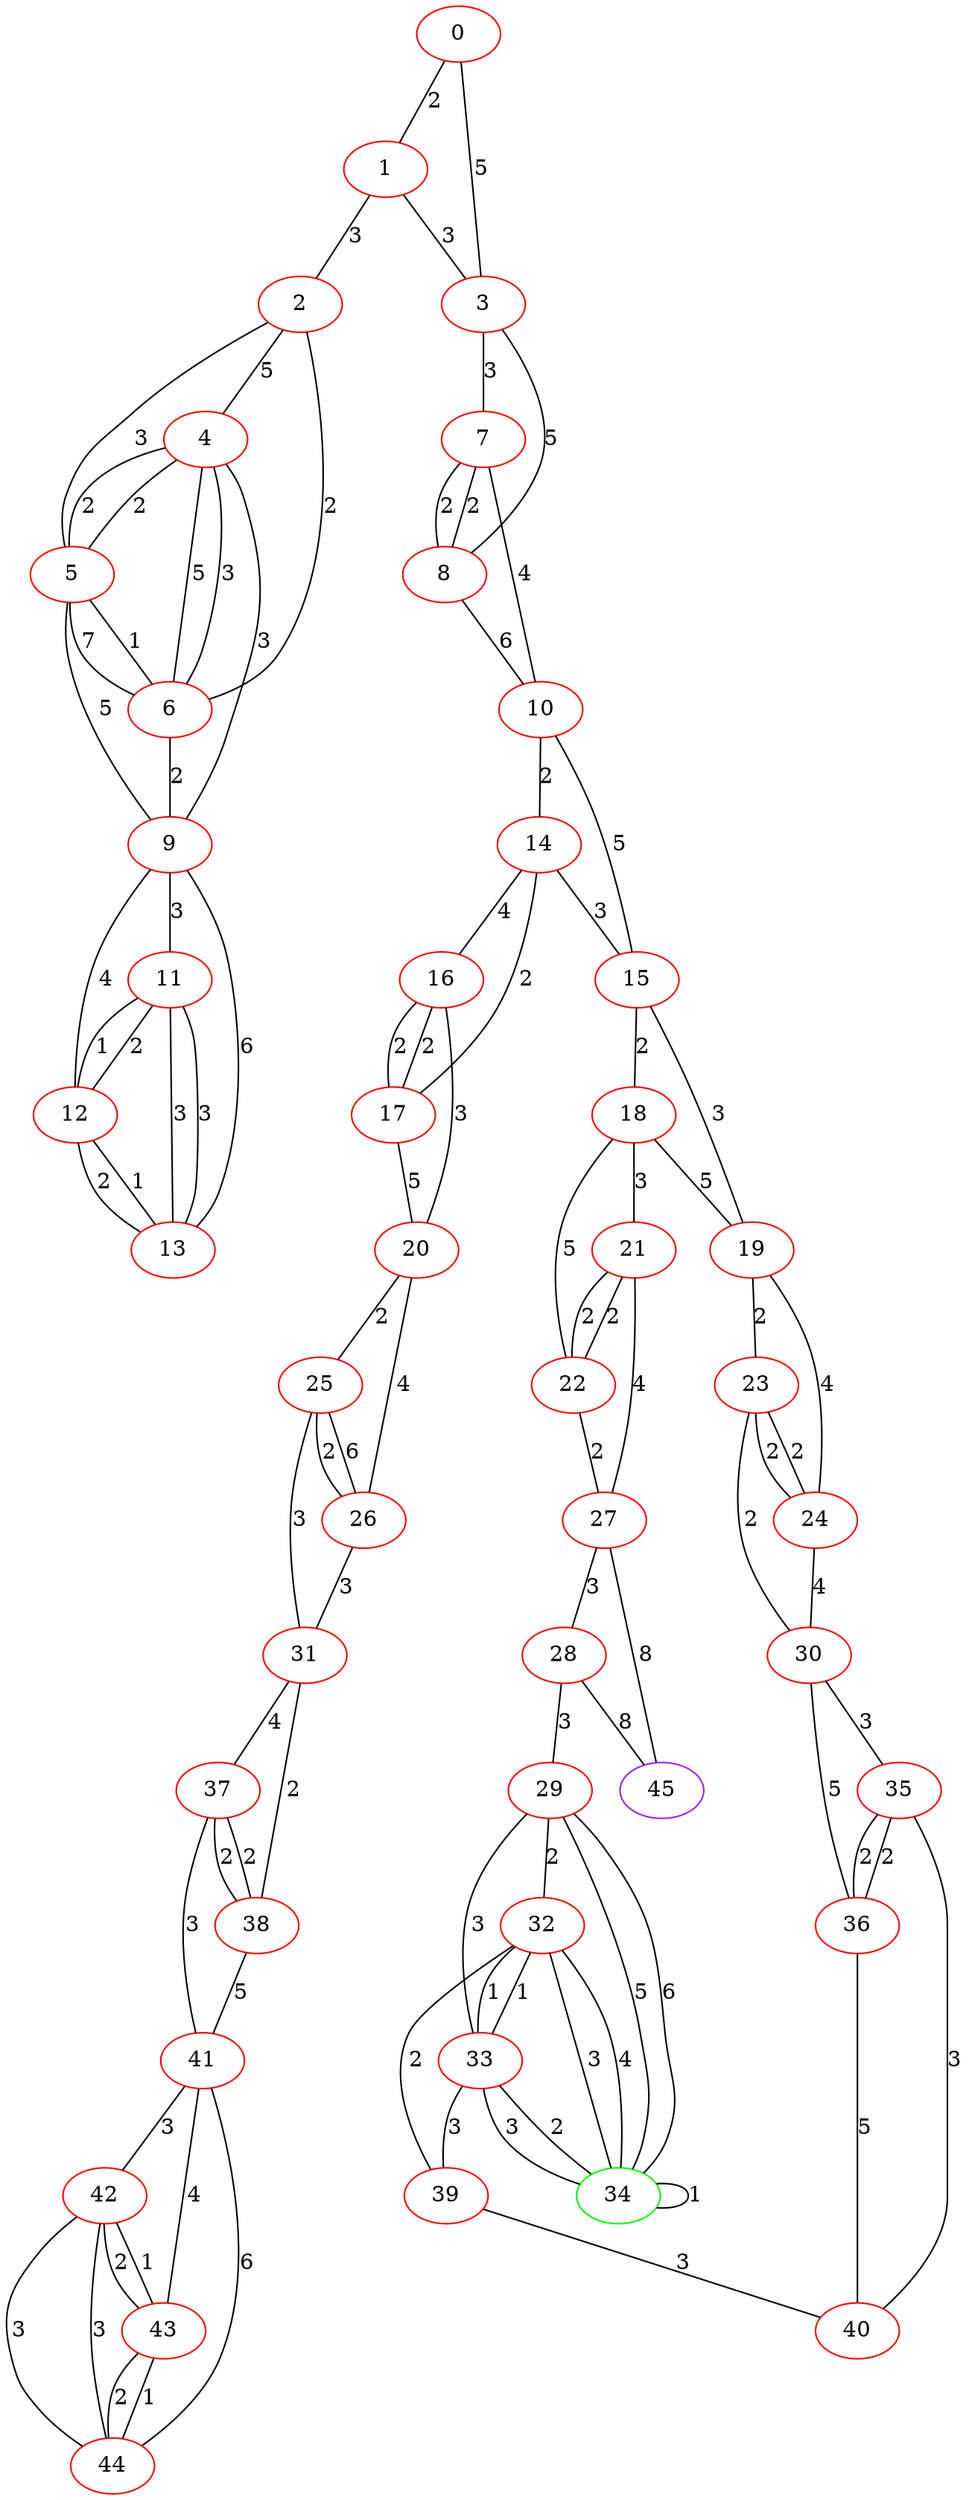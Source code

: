 graph "" {
0 [color=red, weight=1];
1 [color=red, weight=1];
2 [color=red, weight=1];
3 [color=red, weight=1];
4 [color=red, weight=1];
5 [color=red, weight=1];
6 [color=red, weight=1];
7 [color=red, weight=1];
8 [color=red, weight=1];
9 [color=red, weight=1];
10 [color=red, weight=1];
11 [color=red, weight=1];
12 [color=red, weight=1];
13 [color=red, weight=1];
14 [color=red, weight=1];
15 [color=red, weight=1];
16 [color=red, weight=1];
17 [color=red, weight=1];
18 [color=red, weight=1];
19 [color=red, weight=1];
20 [color=red, weight=1];
21 [color=red, weight=1];
22 [color=red, weight=1];
23 [color=red, weight=1];
24 [color=red, weight=1];
25 [color=red, weight=1];
26 [color=red, weight=1];
27 [color=red, weight=1];
28 [color=red, weight=1];
29 [color=red, weight=1];
30 [color=red, weight=1];
31 [color=red, weight=1];
32 [color=red, weight=1];
33 [color=red, weight=1];
34 [color=green, weight=2];
35 [color=red, weight=1];
36 [color=red, weight=1];
37 [color=red, weight=1];
38 [color=red, weight=1];
39 [color=red, weight=1];
40 [color=red, weight=1];
41 [color=red, weight=1];
42 [color=red, weight=1];
43 [color=red, weight=1];
44 [color=red, weight=1];
45 [color=purple, weight=4];
0 -- 1  [key=0, label=2];
0 -- 3  [key=0, label=5];
1 -- 2  [key=0, label=3];
1 -- 3  [key=0, label=3];
2 -- 4  [key=0, label=5];
2 -- 5  [key=0, label=3];
2 -- 6  [key=0, label=2];
3 -- 8  [key=0, label=5];
3 -- 7  [key=0, label=3];
4 -- 9  [key=0, label=3];
4 -- 5  [key=0, label=2];
4 -- 5  [key=1, label=2];
4 -- 6  [key=0, label=5];
4 -- 6  [key=1, label=3];
5 -- 9  [key=0, label=5];
5 -- 6  [key=0, label=7];
5 -- 6  [key=1, label=1];
6 -- 9  [key=0, label=2];
7 -- 8  [key=0, label=2];
7 -- 8  [key=1, label=2];
7 -- 10  [key=0, label=4];
8 -- 10  [key=0, label=6];
9 -- 11  [key=0, label=3];
9 -- 12  [key=0, label=4];
9 -- 13  [key=0, label=6];
10 -- 14  [key=0, label=2];
10 -- 15  [key=0, label=5];
11 -- 12  [key=0, label=2];
11 -- 12  [key=1, label=1];
11 -- 13  [key=0, label=3];
11 -- 13  [key=1, label=3];
12 -- 13  [key=0, label=1];
12 -- 13  [key=1, label=2];
14 -- 16  [key=0, label=4];
14 -- 17  [key=0, label=2];
14 -- 15  [key=0, label=3];
15 -- 19  [key=0, label=3];
15 -- 18  [key=0, label=2];
16 -- 17  [key=0, label=2];
16 -- 17  [key=1, label=2];
16 -- 20  [key=0, label=3];
17 -- 20  [key=0, label=5];
18 -- 19  [key=0, label=5];
18 -- 21  [key=0, label=3];
18 -- 22  [key=0, label=5];
19 -- 24  [key=0, label=4];
19 -- 23  [key=0, label=2];
20 -- 25  [key=0, label=2];
20 -- 26  [key=0, label=4];
21 -- 27  [key=0, label=4];
21 -- 22  [key=0, label=2];
21 -- 22  [key=1, label=2];
22 -- 27  [key=0, label=2];
23 -- 24  [key=0, label=2];
23 -- 24  [key=1, label=2];
23 -- 30  [key=0, label=2];
24 -- 30  [key=0, label=4];
25 -- 26  [key=0, label=2];
25 -- 26  [key=1, label=6];
25 -- 31  [key=0, label=3];
26 -- 31  [key=0, label=3];
27 -- 28  [key=0, label=3];
27 -- 45  [key=0, label=8];
28 -- 29  [key=0, label=3];
28 -- 45  [key=0, label=8];
29 -- 32  [key=0, label=2];
29 -- 33  [key=0, label=3];
29 -- 34  [key=0, label=5];
29 -- 34  [key=1, label=6];
30 -- 35  [key=0, label=3];
30 -- 36  [key=0, label=5];
31 -- 37  [key=0, label=4];
31 -- 38  [key=0, label=2];
32 -- 33  [key=0, label=1];
32 -- 33  [key=1, label=1];
32 -- 34  [key=0, label=3];
32 -- 34  [key=1, label=4];
32 -- 39  [key=0, label=2];
33 -- 34  [key=0, label=2];
33 -- 34  [key=1, label=3];
33 -- 39  [key=0, label=3];
34 -- 34  [key=0, label=1];
35 -- 40  [key=0, label=3];
35 -- 36  [key=0, label=2];
35 -- 36  [key=1, label=2];
36 -- 40  [key=0, label=5];
37 -- 41  [key=0, label=3];
37 -- 38  [key=0, label=2];
37 -- 38  [key=1, label=2];
38 -- 41  [key=0, label=5];
39 -- 40  [key=0, label=3];
41 -- 42  [key=0, label=3];
41 -- 43  [key=0, label=4];
41 -- 44  [key=0, label=6];
42 -- 43  [key=0, label=2];
42 -- 43  [key=1, label=1];
42 -- 44  [key=0, label=3];
42 -- 44  [key=1, label=3];
43 -- 44  [key=0, label=1];
43 -- 44  [key=1, label=2];
}
